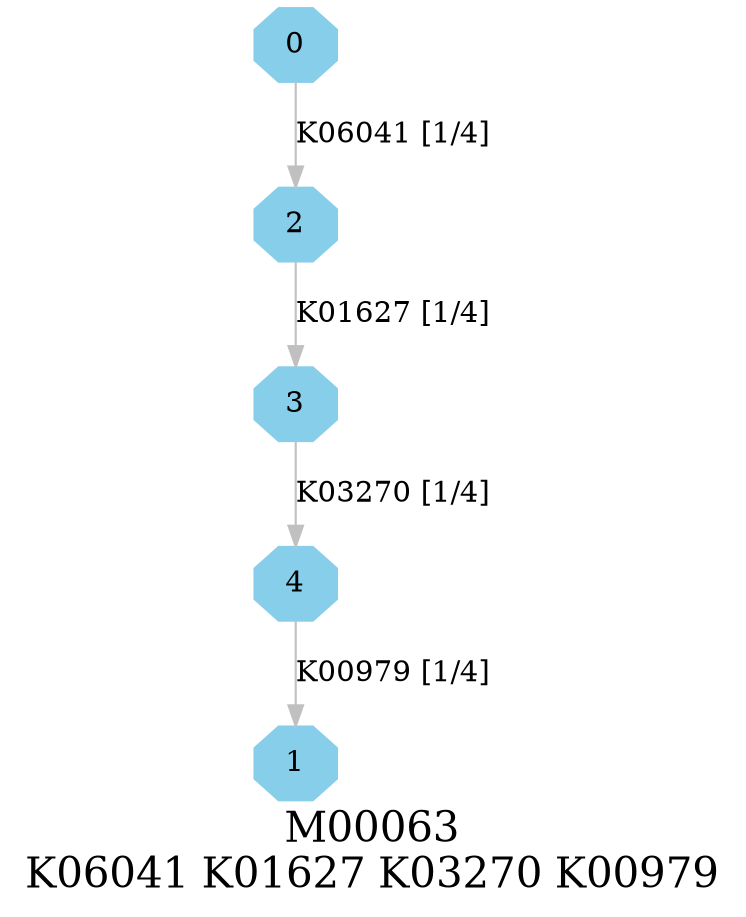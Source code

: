 digraph G {
graph [label="M00063
K06041 K01627 K03270 K00979",fontsize=20];
node [shape=box,style=filled];
edge [len=3,color=grey];
{node [width=.3,height=.3,shape=octagon,style=filled,color=skyblue] 0 1 2 3 4 }
0 -> 2 [label="K06041 [1/4]"];
2 -> 3 [label="K01627 [1/4]"];
3 -> 4 [label="K03270 [1/4]"];
4 -> 1 [label="K00979 [1/4]"];
}
